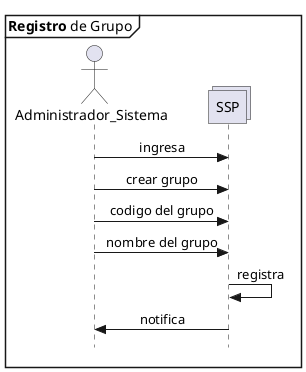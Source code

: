 @startuml Registrar_Grupo
skinparam Style strictuml
skinparam SequenceMessageAlignment center

mainframe **Registro** de Grupo

actor Administrador_Sistema as admin
collections SSP 

admin -> SSP : ingresa
admin -> SSP : crear grupo
admin -> SSP : codigo del grupo
admin -> SSP : nombre del grupo
SSP -> SSP : registra
SSP -> admin : notifica 

@enduml